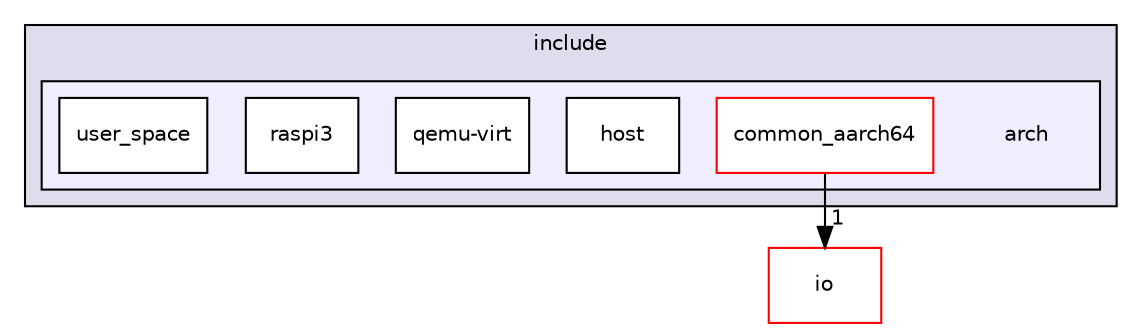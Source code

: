 digraph "D:/Pool/eclipse-workspace_aarch64/newspace/raspiOS/include/arch" {
  compound=true
  node [ fontsize="10", fontname="Helvetica"];
  edge [ labelfontsize="10", labelfontname="Helvetica"];
  subgraph clusterdir_d44c64559bbebec7f509842c48db8b23 {
    graph [ bgcolor="#ddddee", pencolor="black", label="include" fontname="Helvetica", fontsize="10", URL="dir_d44c64559bbebec7f509842c48db8b23.html"]
  subgraph clusterdir_7c40e03ac1dfef8b430578d46da2b8fd {
    graph [ bgcolor="#eeeeff", pencolor="black", label="" URL="dir_7c40e03ac1dfef8b430578d46da2b8fd.html"];
    dir_7c40e03ac1dfef8b430578d46da2b8fd [shape=plaintext label="arch"];
    dir_b769ae817602266205ecc3e3554a24f8 [shape=box label="common_aarch64" color="red" fillcolor="white" style="filled" URL="dir_b769ae817602266205ecc3e3554a24f8.html"];
    dir_5b7425cd5aa1281cab0ed2539c35614b [shape=box label="host" color="black" fillcolor="white" style="filled" URL="dir_5b7425cd5aa1281cab0ed2539c35614b.html"];
    dir_93ac7af68d3bdea7cd8dd89991cb717d [shape=box label="qemu-virt" color="black" fillcolor="white" style="filled" URL="dir_93ac7af68d3bdea7cd8dd89991cb717d.html"];
    dir_f584a7346c1b8013dc1b331940cf7785 [shape=box label="raspi3" color="black" fillcolor="white" style="filled" URL="dir_f584a7346c1b8013dc1b331940cf7785.html"];
    dir_c0470bfdb387a0aa05d5a62699ec3785 [shape=box label="user_space" color="black" fillcolor="white" style="filled" URL="dir_c0470bfdb387a0aa05d5a62699ec3785.html"];
  }
  }
  dir_a00b633439466cbb1729245c7f66f564 [shape=box label="io" fillcolor="white" style="filled" color="red" URL="dir_a00b633439466cbb1729245c7f66f564.html"];
  dir_b769ae817602266205ecc3e3554a24f8->dir_a00b633439466cbb1729245c7f66f564 [headlabel="1", labeldistance=1.5 headhref="dir_000002_000016.html"];
}
